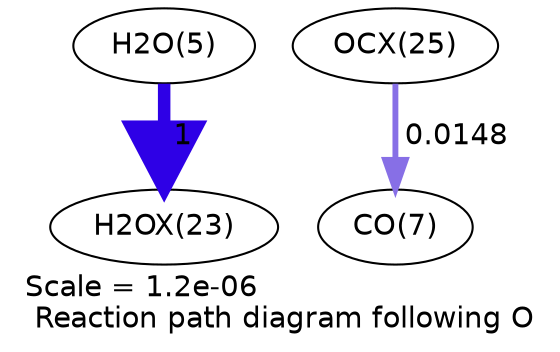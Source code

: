 digraph reaction_paths {
center=1;
s7 -> s26[fontname="Helvetica", style="setlinewidth(6)", arrowsize=3, color="0.7, 1.5, 0.9"
, label=" 1"];
s28 -> s9[fontname="Helvetica", style="setlinewidth(2.82)", arrowsize=1.41, color="0.7, 0.515, 0.9"
, label=" 0.0148"];
s7 [ fontname="Helvetica", label="H2O(5)"];
s9 [ fontname="Helvetica", label="CO(7)"];
s26 [ fontname="Helvetica", label="H2OX(23)"];
s28 [ fontname="Helvetica", label="OCX(25)"];
 label = "Scale = 1.2e-06\l Reaction path diagram following O";
 fontname = "Helvetica";
}
